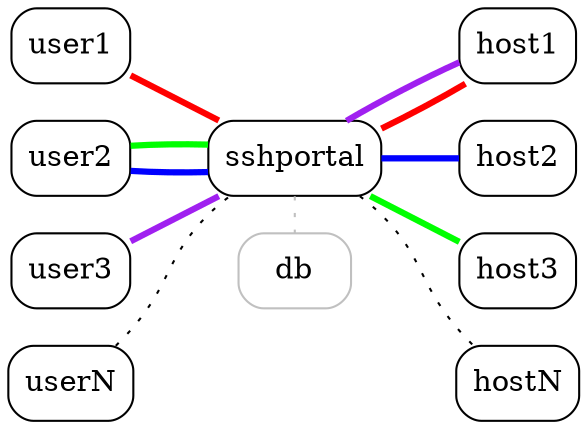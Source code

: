 graph {
  rankdir=LR;
  node[shape=box,style=rounded,style=rounded,fillcolor=gray];

  db[color=gray];

  user1 -- sshportal -- host1[color=red,penwidth=3.0];
  user2 -- sshportal -- host2[color=blue,penwidth=3.0];
  user3 -- sshportal -- host1[color=purple,penwidth=3.0];
  user2 -- sshportal -- host3[color=green,penwidth=3.0];
  userN -- sshportal[style=dotted];
  sshportal -- hostN[style=dotted];
  sshportal -- db[style=dotted,color=grey];

  { rank=same; sshportal; db; }
}